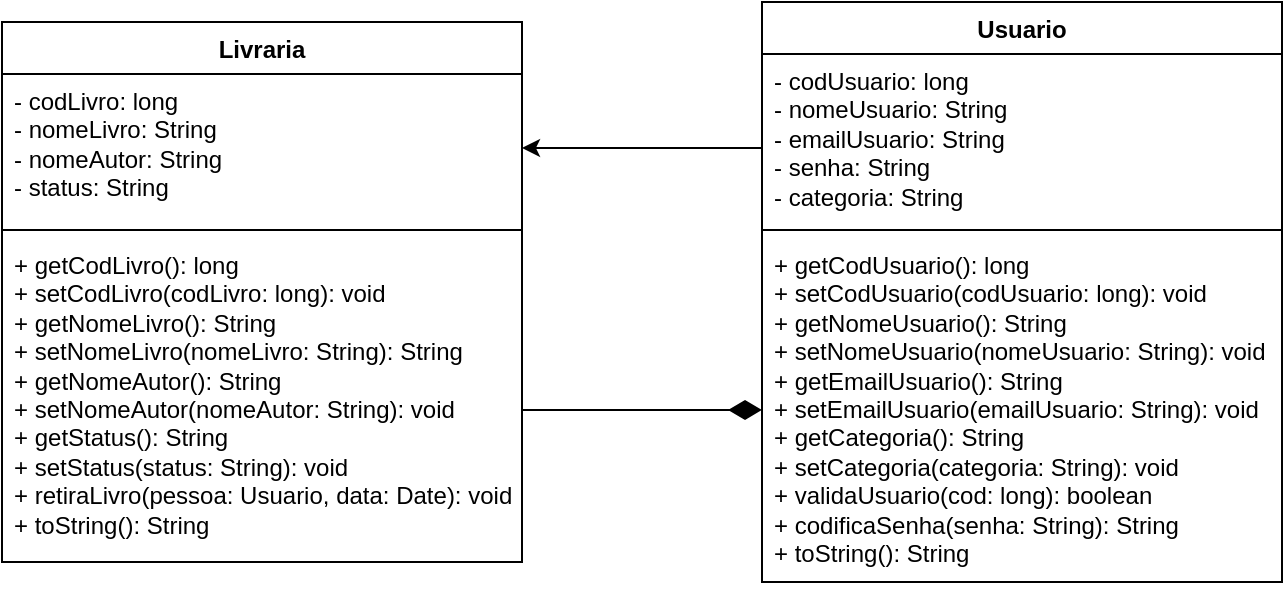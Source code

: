 <mxfile version="21.6.6" type="github">
  <diagram name="Diagrama de Classes" id="zh4k1ejw2BZk4jLgwsIu">
    <mxGraphModel dx="756" dy="421" grid="1" gridSize="10" guides="1" tooltips="1" connect="1" arrows="1" fold="1" page="1" pageScale="1" pageWidth="1169" pageHeight="1654" math="0" shadow="0">
      <root>
        <mxCell id="0" />
        <mxCell id="1" parent="0" />
        <mxCell id="kF7n9UkWVou8M44sddUv-1" value="Usuario" style="swimlane;fontStyle=1;align=center;verticalAlign=top;childLayout=stackLayout;horizontal=1;startSize=26;horizontalStack=0;resizeParent=1;resizeParentMax=0;resizeLast=0;collapsible=1;marginBottom=0;whiteSpace=wrap;html=1;" vertex="1" parent="1">
          <mxGeometry x="640" y="120" width="260" height="290" as="geometry" />
        </mxCell>
        <mxCell id="kF7n9UkWVou8M44sddUv-2" value="- codUsuario: long&lt;br&gt;- nomeUsuario: String&lt;br&gt;- emailUsuario: String&lt;br&gt;- senha: String&lt;br&gt;- categoria: String" style="text;strokeColor=none;fillColor=none;align=left;verticalAlign=top;spacingLeft=4;spacingRight=4;overflow=hidden;rotatable=0;points=[[0,0.5],[1,0.5]];portConstraint=eastwest;whiteSpace=wrap;html=1;" vertex="1" parent="kF7n9UkWVou8M44sddUv-1">
          <mxGeometry y="26" width="260" height="84" as="geometry" />
        </mxCell>
        <mxCell id="kF7n9UkWVou8M44sddUv-3" value="" style="line;strokeWidth=1;fillColor=none;align=left;verticalAlign=middle;spacingTop=-1;spacingLeft=3;spacingRight=3;rotatable=0;labelPosition=right;points=[];portConstraint=eastwest;strokeColor=inherit;" vertex="1" parent="kF7n9UkWVou8M44sddUv-1">
          <mxGeometry y="110" width="260" height="8" as="geometry" />
        </mxCell>
        <mxCell id="kF7n9UkWVou8M44sddUv-4" value="+ getCodUsuario(): long&lt;br&gt;+ setCodUsuario(codUsuario: long): void&lt;br&gt;+ getNomeUsuario(): String&lt;br&gt;+ setNomeUsuario(nomeUsuario: String): void&lt;br&gt;+ getEmailUsuario(): String&lt;br&gt;+ setEmailUsuario(emailUsuario: String): void&lt;br&gt;+ getCategoria(): String&lt;br&gt;+ setCategoria(categoria: String): void&lt;br&gt;+ validaUsuario(cod: long): boolean&lt;br&gt;+ codificaSenha(senha: String): String&lt;br&gt;+ toString(): String&amp;nbsp;" style="text;strokeColor=none;fillColor=none;align=left;verticalAlign=top;spacingLeft=4;spacingRight=4;overflow=hidden;rotatable=0;points=[[0,0.5],[1,0.5]];portConstraint=eastwest;whiteSpace=wrap;html=1;" vertex="1" parent="kF7n9UkWVou8M44sddUv-1">
          <mxGeometry y="118" width="260" height="172" as="geometry" />
        </mxCell>
        <mxCell id="kF7n9UkWVou8M44sddUv-5" value="Livraria" style="swimlane;fontStyle=1;align=center;verticalAlign=top;childLayout=stackLayout;horizontal=1;startSize=26;horizontalStack=0;resizeParent=1;resizeParentMax=0;resizeLast=0;collapsible=1;marginBottom=0;whiteSpace=wrap;html=1;" vertex="1" parent="1">
          <mxGeometry x="260" y="130" width="260" height="270" as="geometry" />
        </mxCell>
        <mxCell id="kF7n9UkWVou8M44sddUv-6" value="- codLivro: long&lt;br&gt;- nomeLivro: String&lt;br&gt;- nomeAutor: String&lt;br&gt;- status: String" style="text;strokeColor=none;fillColor=none;align=left;verticalAlign=top;spacingLeft=4;spacingRight=4;overflow=hidden;rotatable=0;points=[[0,0.5],[1,0.5]];portConstraint=eastwest;whiteSpace=wrap;html=1;" vertex="1" parent="kF7n9UkWVou8M44sddUv-5">
          <mxGeometry y="26" width="260" height="74" as="geometry" />
        </mxCell>
        <mxCell id="kF7n9UkWVou8M44sddUv-7" value="" style="line;strokeWidth=1;fillColor=none;align=left;verticalAlign=middle;spacingTop=-1;spacingLeft=3;spacingRight=3;rotatable=0;labelPosition=right;points=[];portConstraint=eastwest;strokeColor=inherit;" vertex="1" parent="kF7n9UkWVou8M44sddUv-5">
          <mxGeometry y="100" width="260" height="8" as="geometry" />
        </mxCell>
        <mxCell id="kF7n9UkWVou8M44sddUv-8" value="+ getCodLivro(): long&lt;br&gt;+ setCodLivro(codLivro: long): void&lt;br&gt;+ getNomeLivro(): String&lt;br&gt;+ setNomeLivro(nomeLivro: String): String&lt;br&gt;+ getNomeAutor(): String&lt;br&gt;+ setNomeAutor(nomeAutor: String): void&lt;br&gt;+ getStatus(): String&lt;br&gt;+ setStatus(status: String): void&lt;br&gt;+ retiraLivro(pessoa: Usuario, data: Date): void&lt;br&gt;+ toString(): String" style="text;strokeColor=none;fillColor=none;align=left;verticalAlign=top;spacingLeft=4;spacingRight=4;overflow=hidden;rotatable=0;points=[[0,0.5],[1,0.5]];portConstraint=eastwest;whiteSpace=wrap;html=1;" vertex="1" parent="kF7n9UkWVou8M44sddUv-5">
          <mxGeometry y="108" width="260" height="162" as="geometry" />
        </mxCell>
        <mxCell id="kF7n9UkWVou8M44sddUv-12" style="edgeStyle=orthogonalEdgeStyle;rounded=0;orthogonalLoop=1;jettySize=auto;html=1;exitX=0;exitY=0.5;exitDx=0;exitDy=0;entryX=1;entryY=0.5;entryDx=0;entryDy=0;" edge="1" parent="1" source="kF7n9UkWVou8M44sddUv-2" target="kF7n9UkWVou8M44sddUv-6">
          <mxGeometry relative="1" as="geometry">
            <Array as="points">
              <mxPoint x="640" y="193" />
            </Array>
          </mxGeometry>
        </mxCell>
        <mxCell id="kF7n9UkWVou8M44sddUv-13" style="edgeStyle=orthogonalEdgeStyle;rounded=0;orthogonalLoop=1;jettySize=auto;html=1;exitX=1;exitY=0.5;exitDx=0;exitDy=0;entryX=0;entryY=0.5;entryDx=0;entryDy=0;endArrow=diamondThin;endFill=1;endSize=14;" edge="1" parent="1" source="kF7n9UkWVou8M44sddUv-8" target="kF7n9UkWVou8M44sddUv-4">
          <mxGeometry relative="1" as="geometry">
            <Array as="points">
              <mxPoint x="520" y="324" />
            </Array>
          </mxGeometry>
        </mxCell>
      </root>
    </mxGraphModel>
  </diagram>
</mxfile>
